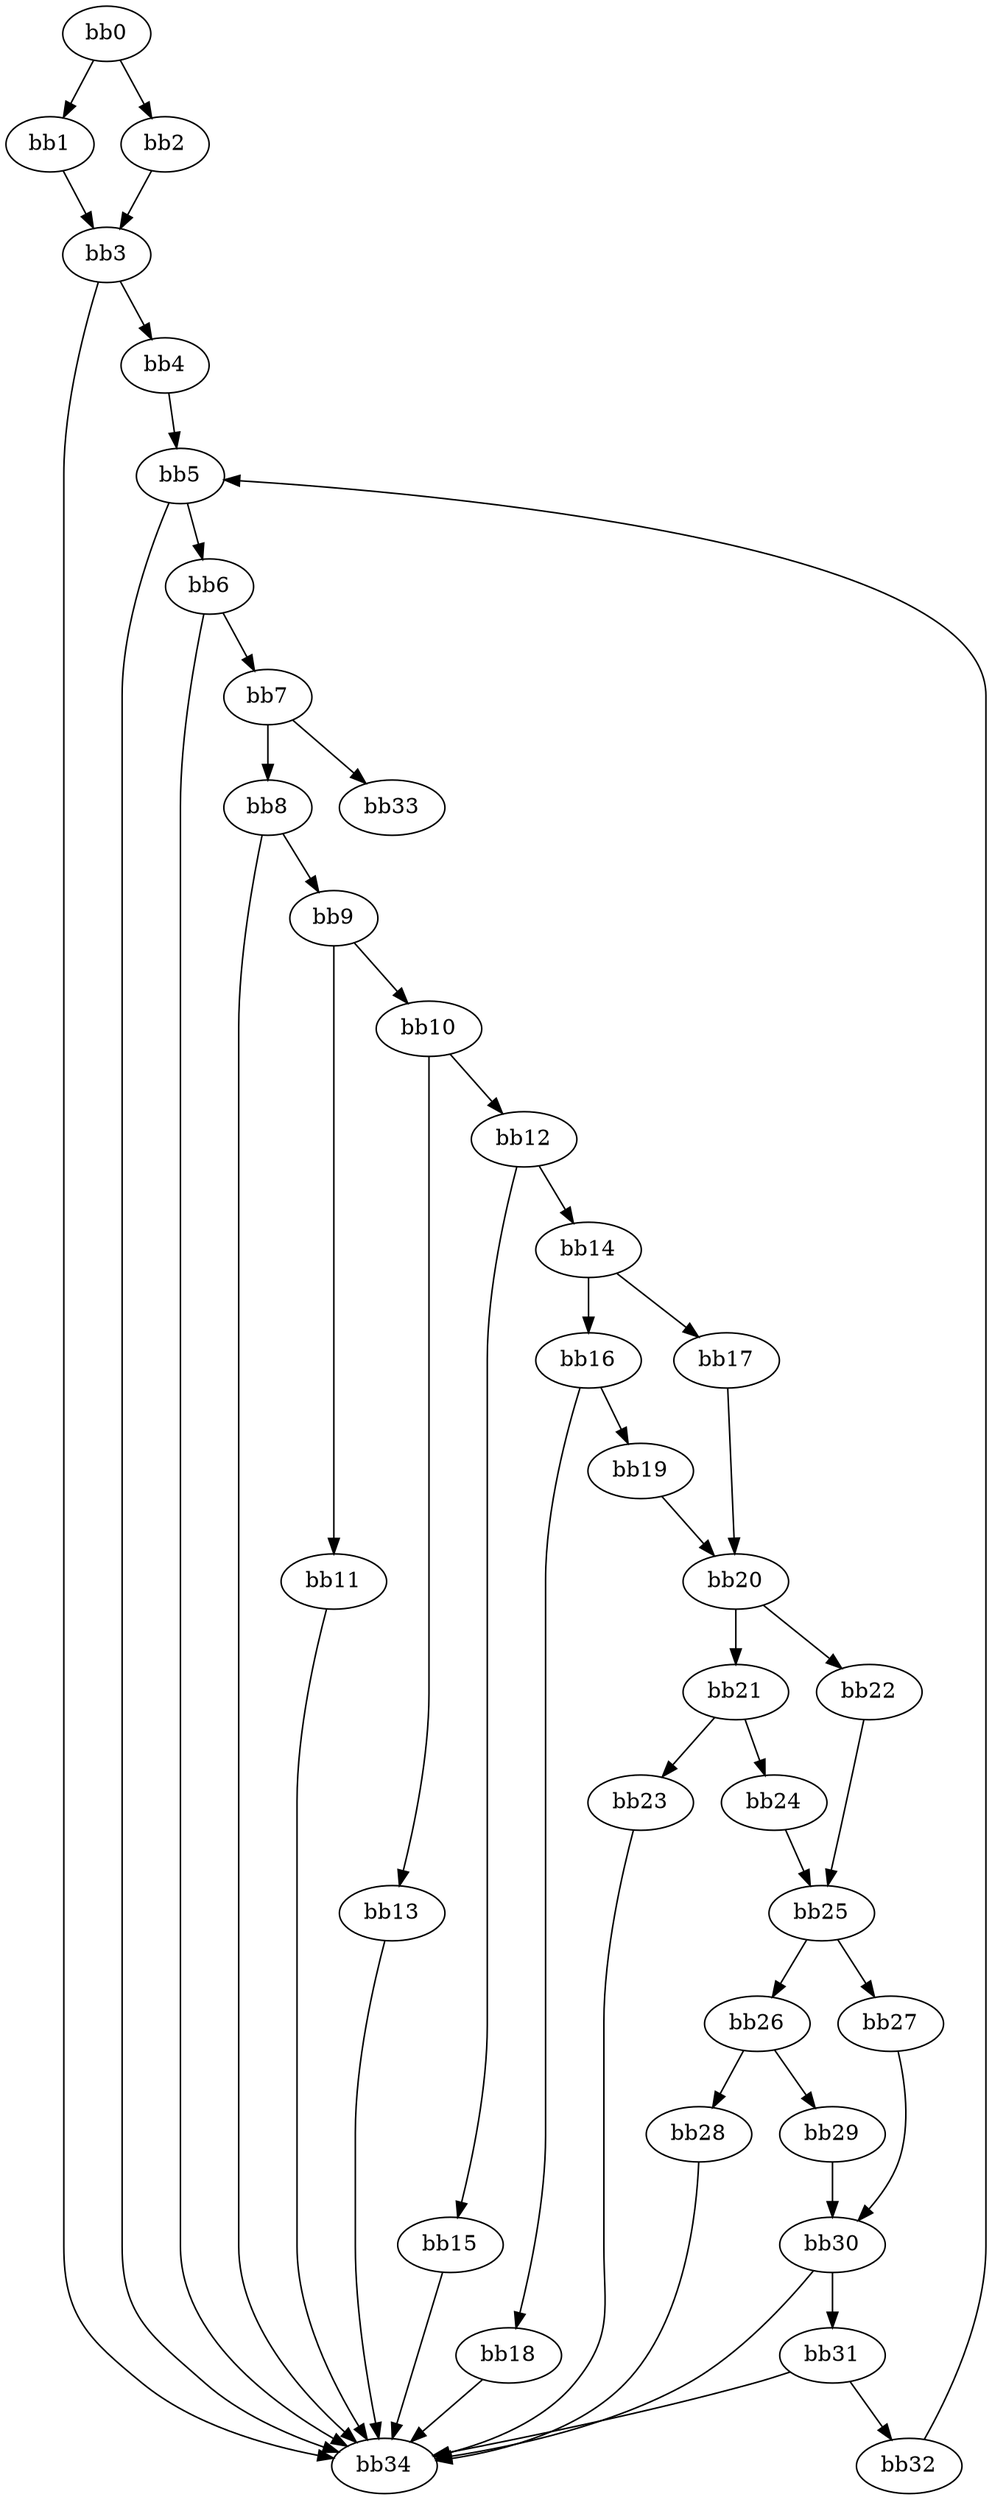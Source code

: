 digraph {
    0 [ label = "bb0\l" ]
    1 [ label = "bb1\l" ]
    2 [ label = "bb2\l" ]
    3 [ label = "bb3\l" ]
    4 [ label = "bb4\l" ]
    5 [ label = "bb5\l" ]
    6 [ label = "bb6\l" ]
    7 [ label = "bb7\l" ]
    8 [ label = "bb8\l" ]
    9 [ label = "bb9\l" ]
    10 [ label = "bb10\l" ]
    11 [ label = "bb11\l" ]
    12 [ label = "bb12\l" ]
    13 [ label = "bb13\l" ]
    14 [ label = "bb14\l" ]
    15 [ label = "bb15\l" ]
    16 [ label = "bb16\l" ]
    17 [ label = "bb17\l" ]
    18 [ label = "bb18\l" ]
    19 [ label = "bb19\l" ]
    20 [ label = "bb20\l" ]
    21 [ label = "bb21\l" ]
    22 [ label = "bb22\l" ]
    23 [ label = "bb23\l" ]
    24 [ label = "bb24\l" ]
    25 [ label = "bb25\l" ]
    26 [ label = "bb26\l" ]
    27 [ label = "bb27\l" ]
    28 [ label = "bb28\l" ]
    29 [ label = "bb29\l" ]
    30 [ label = "bb30\l" ]
    31 [ label = "bb31\l" ]
    32 [ label = "bb32\l" ]
    33 [ label = "bb33\l" ]
    34 [ label = "bb34\l" ]
    0 -> 1 [ ]
    0 -> 2 [ ]
    1 -> 3 [ ]
    2 -> 3 [ ]
    3 -> 4 [ ]
    3 -> 34 [ ]
    4 -> 5 [ ]
    5 -> 6 [ ]
    5 -> 34 [ ]
    6 -> 7 [ ]
    6 -> 34 [ ]
    7 -> 8 [ ]
    7 -> 33 [ ]
    8 -> 9 [ ]
    8 -> 34 [ ]
    9 -> 10 [ ]
    9 -> 11 [ ]
    10 -> 12 [ ]
    10 -> 13 [ ]
    11 -> 34 [ ]
    12 -> 14 [ ]
    12 -> 15 [ ]
    13 -> 34 [ ]
    14 -> 16 [ ]
    14 -> 17 [ ]
    15 -> 34 [ ]
    16 -> 18 [ ]
    16 -> 19 [ ]
    17 -> 20 [ ]
    18 -> 34 [ ]
    19 -> 20 [ ]
    20 -> 21 [ ]
    20 -> 22 [ ]
    21 -> 23 [ ]
    21 -> 24 [ ]
    22 -> 25 [ ]
    23 -> 34 [ ]
    24 -> 25 [ ]
    25 -> 26 [ ]
    25 -> 27 [ ]
    26 -> 28 [ ]
    26 -> 29 [ ]
    27 -> 30 [ ]
    28 -> 34 [ ]
    29 -> 30 [ ]
    30 -> 31 [ ]
    30 -> 34 [ ]
    31 -> 32 [ ]
    31 -> 34 [ ]
    32 -> 5 [ ]
}

